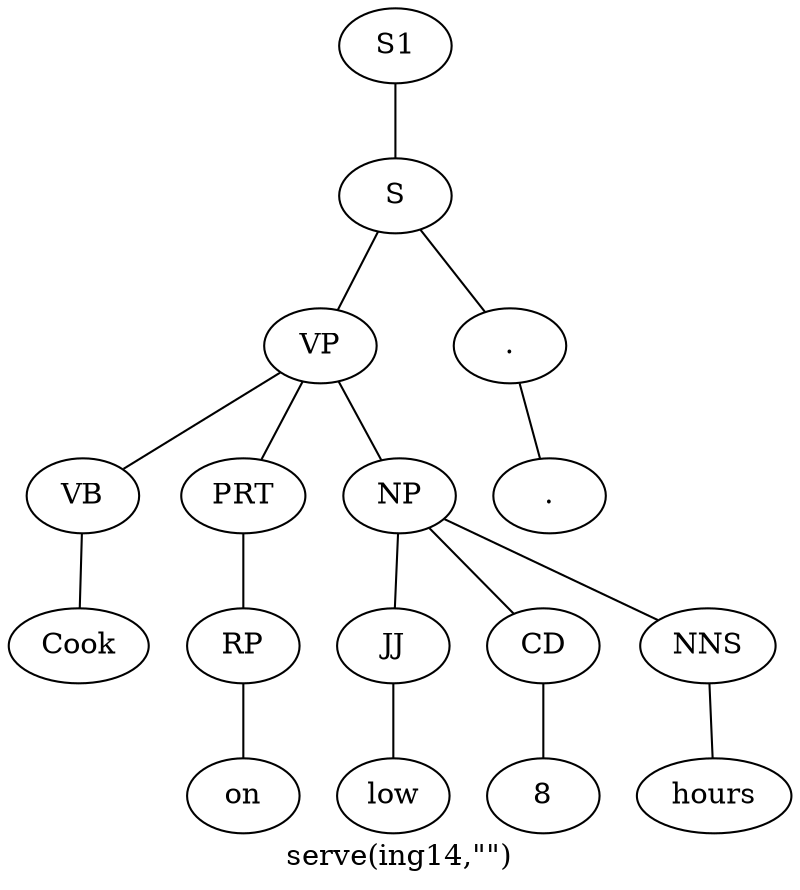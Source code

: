 graph SyntaxGraph {
	label = "serve(ing14,\"\")";
	Node0 [label="S1"];
	Node1 [label="S"];
	Node2 [label="VP"];
	Node3 [label="VB"];
	Node4 [label="Cook"];
	Node5 [label="PRT"];
	Node6 [label="RP"];
	Node7 [label="on"];
	Node8 [label="NP"];
	Node9 [label="JJ"];
	Node10 [label="low"];
	Node11 [label="CD"];
	Node12 [label="8"];
	Node13 [label="NNS"];
	Node14 [label="hours"];
	Node15 [label="."];
	Node16 [label="."];

	Node0 -- Node1;
	Node1 -- Node2;
	Node1 -- Node15;
	Node2 -- Node3;
	Node2 -- Node5;
	Node2 -- Node8;
	Node3 -- Node4;
	Node5 -- Node6;
	Node6 -- Node7;
	Node8 -- Node9;
	Node8 -- Node11;
	Node8 -- Node13;
	Node9 -- Node10;
	Node11 -- Node12;
	Node13 -- Node14;
	Node15 -- Node16;
}